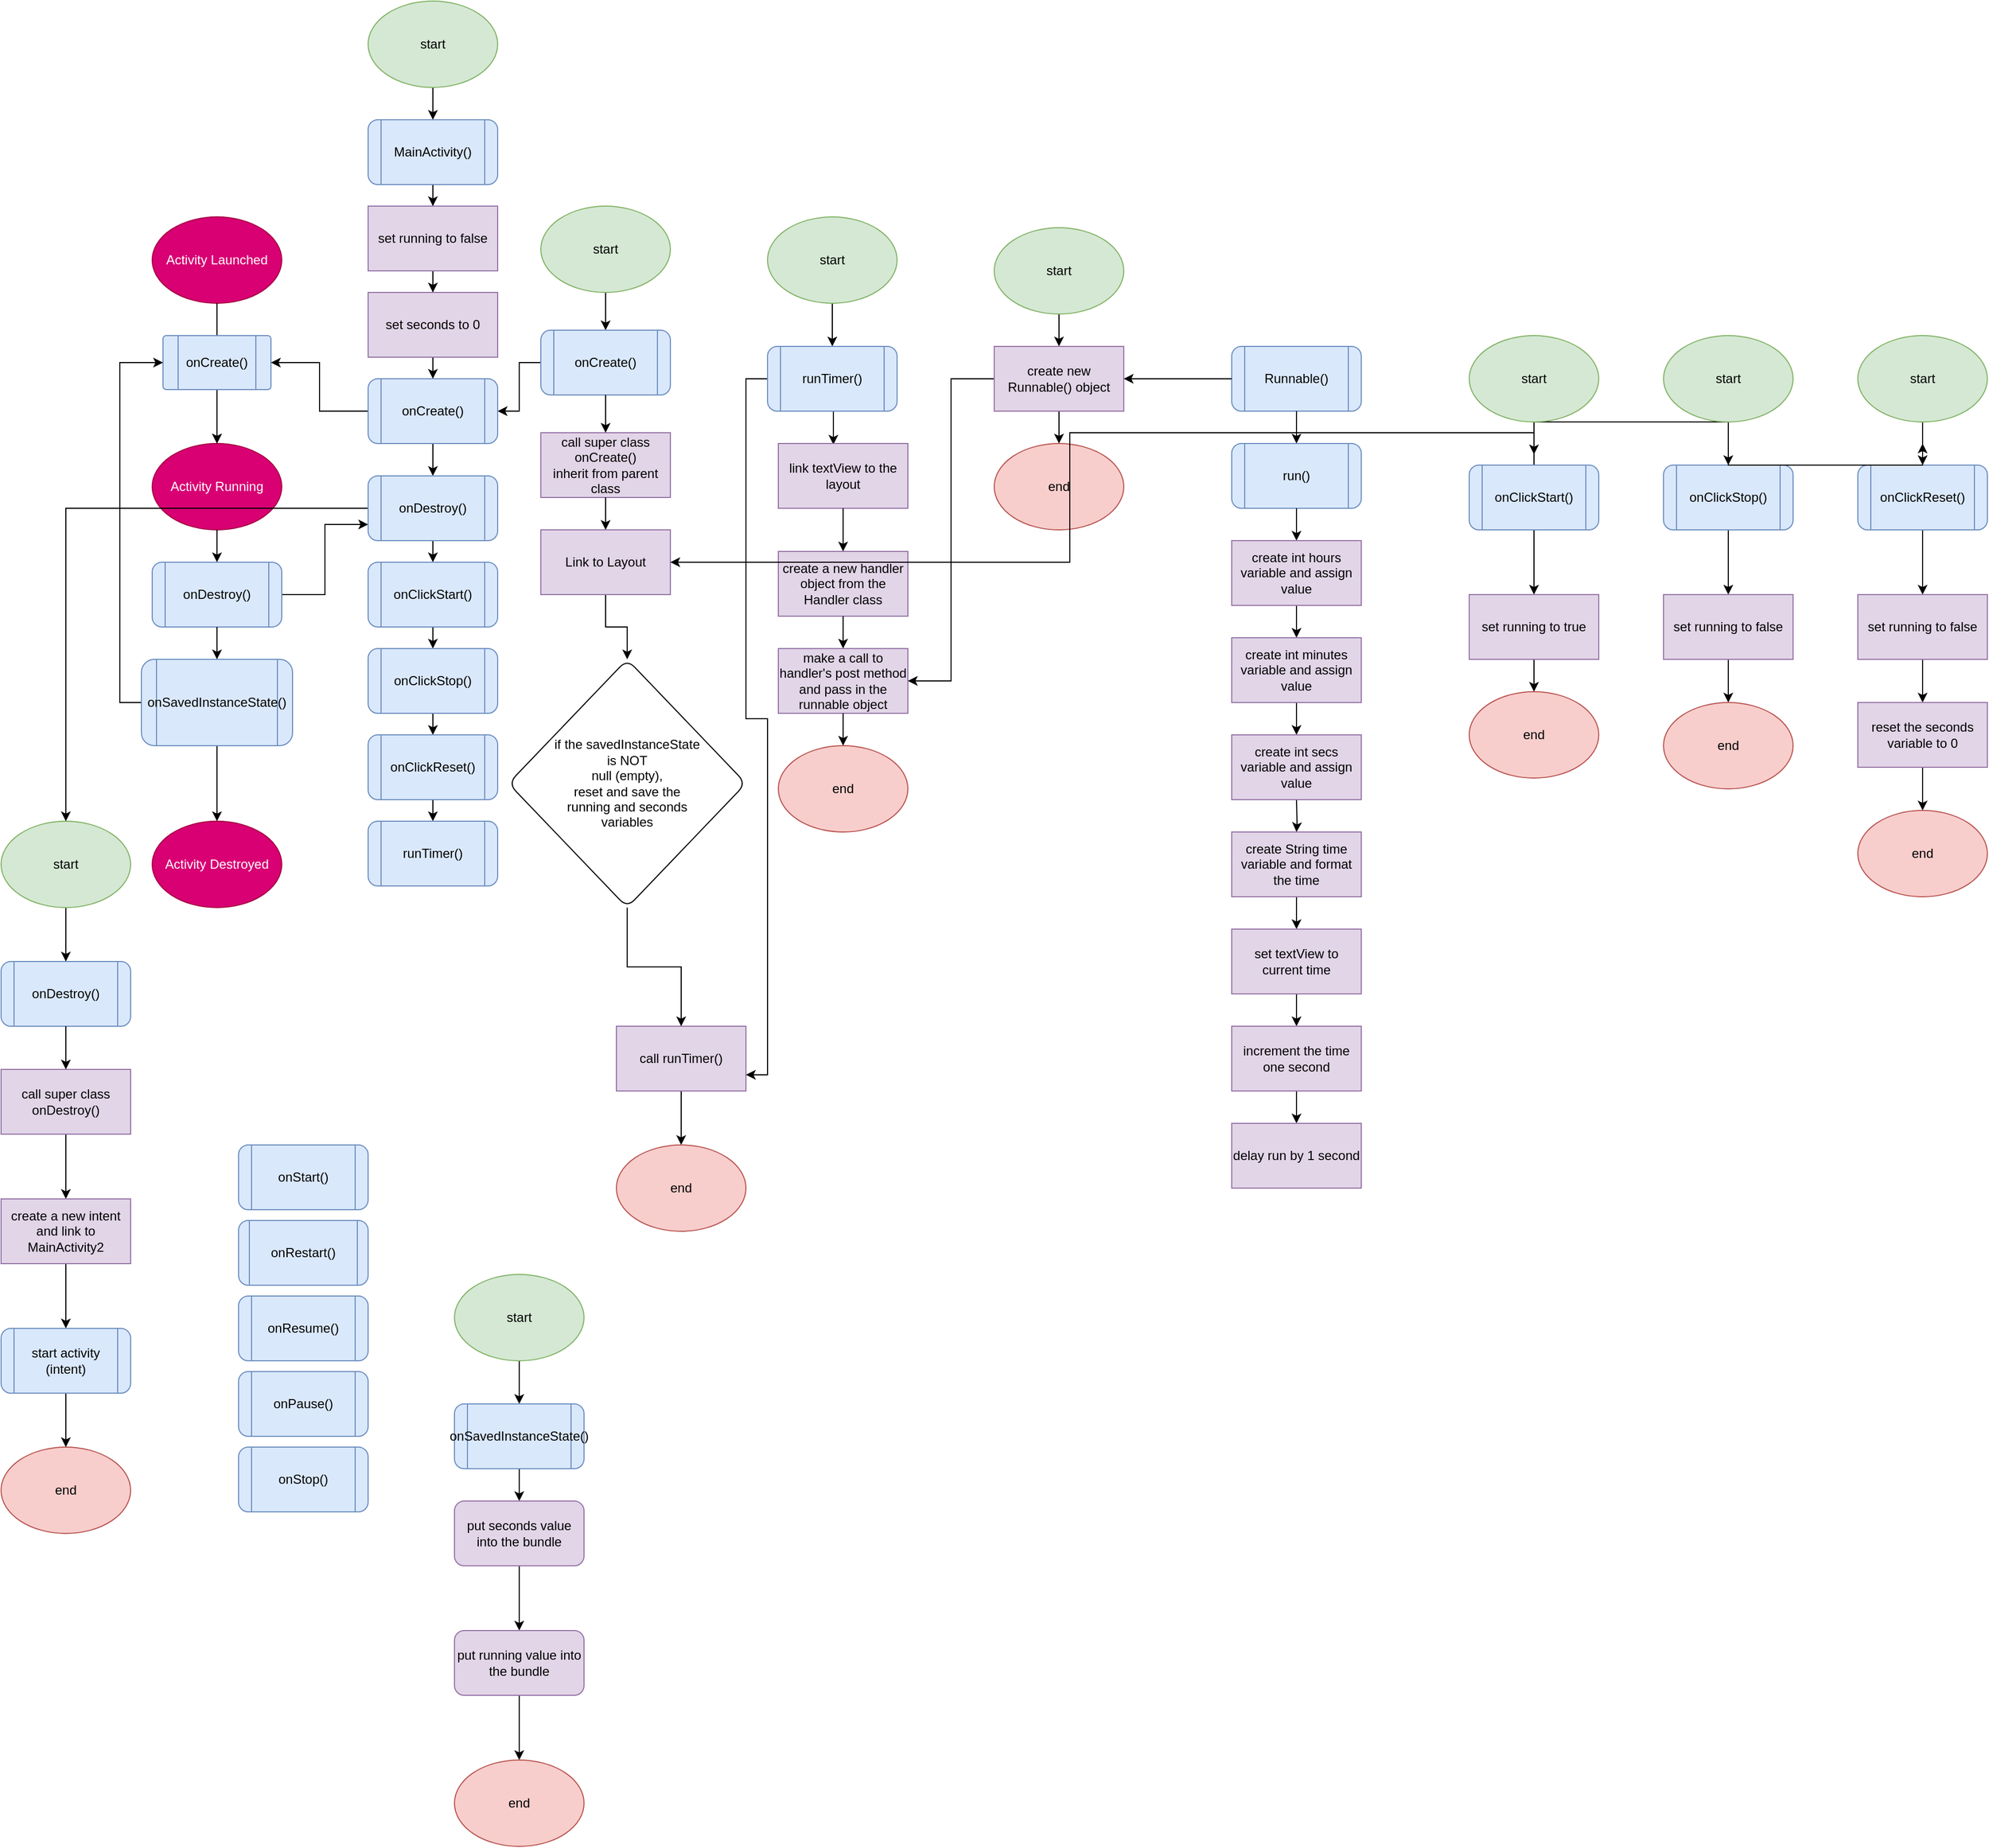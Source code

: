 <mxfile version="13.9.7" type="github">
  <diagram id="N94yQ9Ub5QvBV8jWTIyv" name="Page-1">
    <mxGraphModel dx="1208" dy="2069" grid="1" gridSize="10" guides="1" tooltips="1" connect="1" arrows="1" fold="1" page="1" pageScale="1" pageWidth="850" pageHeight="1100" math="0" shadow="0">
      <root>
        <mxCell id="0" />
        <mxCell id="1" parent="0" />
        <mxCell id="S72ueaMxtPJ9CiPUtPcR-1" value="Activity Launched" style="ellipse;whiteSpace=wrap;html=1;fillColor=#d80073;strokeColor=#A50040;fontColor=#ffffff;" vertex="1" parent="1">
          <mxGeometry x="140" y="60" width="120" height="80" as="geometry" />
        </mxCell>
        <mxCell id="S72ueaMxtPJ9CiPUtPcR-2" value="Activity Running" style="ellipse;whiteSpace=wrap;html=1;fillColor=#d80073;strokeColor=#A50040;fontColor=#ffffff;" vertex="1" parent="1">
          <mxGeometry x="140" y="270" width="120" height="80" as="geometry" />
        </mxCell>
        <mxCell id="S72ueaMxtPJ9CiPUtPcR-3" value="" style="endArrow=classic;html=1;exitX=0.5;exitY=1;exitDx=0;exitDy=0;" edge="1" parent="1" source="S72ueaMxtPJ9CiPUtPcR-1" target="S72ueaMxtPJ9CiPUtPcR-2">
          <mxGeometry width="50" height="50" relative="1" as="geometry">
            <mxPoint x="170" y="180" as="sourcePoint" />
            <mxPoint x="220" y="130" as="targetPoint" />
          </mxGeometry>
        </mxCell>
        <mxCell id="S72ueaMxtPJ9CiPUtPcR-4" value="Activity Destroyed" style="ellipse;whiteSpace=wrap;html=1;fillColor=#d80073;strokeColor=#A50040;fontColor=#ffffff;" vertex="1" parent="1">
          <mxGeometry x="140" y="620" width="120" height="80" as="geometry" />
        </mxCell>
        <mxCell id="S72ueaMxtPJ9CiPUtPcR-5" value="" style="endArrow=classic;html=1;" edge="1" parent="1" source="S72ueaMxtPJ9CiPUtPcR-151" target="S72ueaMxtPJ9CiPUtPcR-4">
          <mxGeometry width="50" height="50" relative="1" as="geometry">
            <mxPoint x="130" y="370" as="sourcePoint" />
            <mxPoint x="180" y="320" as="targetPoint" />
          </mxGeometry>
        </mxCell>
        <mxCell id="S72ueaMxtPJ9CiPUtPcR-8" value="" style="edgeStyle=orthogonalEdgeStyle;rounded=0;orthogonalLoop=1;jettySize=auto;html=1;" edge="1" parent="1" source="S72ueaMxtPJ9CiPUtPcR-7" target="S72ueaMxtPJ9CiPUtPcR-2">
          <mxGeometry relative="1" as="geometry" />
        </mxCell>
        <mxCell id="S72ueaMxtPJ9CiPUtPcR-7" value="onCreate()" style="verticalLabelPosition=middle;verticalAlign=middle;html=1;shape=process;whiteSpace=wrap;rounded=1;size=0.14;arcSize=6;labelPosition=center;align=center;fillColor=#dae8fc;strokeColor=#6c8ebf;" vertex="1" parent="1">
          <mxGeometry x="150" y="170" width="100" height="50" as="geometry" />
        </mxCell>
        <mxCell id="S72ueaMxtPJ9CiPUtPcR-90" style="edgeStyle=orthogonalEdgeStyle;rounded=0;orthogonalLoop=1;jettySize=auto;html=1;exitX=0.5;exitY=1;exitDx=0;exitDy=0;entryX=0.5;entryY=0;entryDx=0;entryDy=0;" edge="1" parent="1" source="S72ueaMxtPJ9CiPUtPcR-9" target="S72ueaMxtPJ9CiPUtPcR-10">
          <mxGeometry relative="1" as="geometry" />
        </mxCell>
        <mxCell id="S72ueaMxtPJ9CiPUtPcR-9" value="start" style="ellipse;whiteSpace=wrap;html=1;rounded=1;fillColor=#d5e8d4;strokeColor=#82b366;" vertex="1" parent="1">
          <mxGeometry x="500" y="50" width="120" height="80" as="geometry" />
        </mxCell>
        <mxCell id="S72ueaMxtPJ9CiPUtPcR-125" style="edgeStyle=orthogonalEdgeStyle;rounded=0;orthogonalLoop=1;jettySize=auto;html=1;exitX=0;exitY=0.5;exitDx=0;exitDy=0;entryX=1;entryY=0.5;entryDx=0;entryDy=0;" edge="1" parent="1" source="S72ueaMxtPJ9CiPUtPcR-10" target="S72ueaMxtPJ9CiPUtPcR-123">
          <mxGeometry relative="1" as="geometry" />
        </mxCell>
        <mxCell id="S72ueaMxtPJ9CiPUtPcR-10" value="onCreate()" style="shape=process;whiteSpace=wrap;html=1;backgroundOutline=1;rounded=1;fillColor=#dae8fc;strokeColor=#6c8ebf;" vertex="1" parent="1">
          <mxGeometry x="500" y="165" width="120" height="60" as="geometry" />
        </mxCell>
        <mxCell id="S72ueaMxtPJ9CiPUtPcR-11" value="call super class&lt;br&gt;onCreate()&lt;br&gt;inherit from parent class" style="rounded=0;whiteSpace=wrap;html=1;fillColor=#e1d5e7;strokeColor=#9673a6;" vertex="1" parent="1">
          <mxGeometry x="500" y="260" width="120" height="60" as="geometry" />
        </mxCell>
        <mxCell id="S72ueaMxtPJ9CiPUtPcR-167" style="edgeStyle=orthogonalEdgeStyle;rounded=0;orthogonalLoop=1;jettySize=auto;html=1;exitX=0.5;exitY=1;exitDx=0;exitDy=0;entryX=0.5;entryY=0;entryDx=0;entryDy=0;" edge="1" parent="1" source="S72ueaMxtPJ9CiPUtPcR-12" target="S72ueaMxtPJ9CiPUtPcR-166">
          <mxGeometry relative="1" as="geometry" />
        </mxCell>
        <mxCell id="S72ueaMxtPJ9CiPUtPcR-12" value="Link to Layout" style="rounded=0;whiteSpace=wrap;html=1;fillColor=#e1d5e7;strokeColor=#9673a6;" vertex="1" parent="1">
          <mxGeometry x="500" y="350" width="120" height="60" as="geometry" />
        </mxCell>
        <mxCell id="S72ueaMxtPJ9CiPUtPcR-14" value="" style="endArrow=classic;html=1;entryX=0.5;entryY=0;entryDx=0;entryDy=0;exitX=0.5;exitY=1;exitDx=0;exitDy=0;" edge="1" parent="1" source="S72ueaMxtPJ9CiPUtPcR-10" target="S72ueaMxtPJ9CiPUtPcR-11">
          <mxGeometry width="50" height="50" relative="1" as="geometry">
            <mxPoint x="450" y="270" as="sourcePoint" />
            <mxPoint x="500" y="220" as="targetPoint" />
          </mxGeometry>
        </mxCell>
        <mxCell id="S72ueaMxtPJ9CiPUtPcR-15" value="" style="endArrow=classic;html=1;exitX=0.5;exitY=1;exitDx=0;exitDy=0;entryX=0.5;entryY=0;entryDx=0;entryDy=0;" edge="1" parent="1" source="S72ueaMxtPJ9CiPUtPcR-11" target="S72ueaMxtPJ9CiPUtPcR-12">
          <mxGeometry width="50" height="50" relative="1" as="geometry">
            <mxPoint x="550" y="400" as="sourcePoint" />
            <mxPoint x="600" y="350" as="targetPoint" />
          </mxGeometry>
        </mxCell>
        <mxCell id="S72ueaMxtPJ9CiPUtPcR-165" style="edgeStyle=orthogonalEdgeStyle;rounded=0;orthogonalLoop=1;jettySize=auto;html=1;exitX=0.5;exitY=1;exitDx=0;exitDy=0;" edge="1" parent="1" source="S72ueaMxtPJ9CiPUtPcR-16" target="S72ueaMxtPJ9CiPUtPcR-19">
          <mxGeometry relative="1" as="geometry" />
        </mxCell>
        <mxCell id="S72ueaMxtPJ9CiPUtPcR-16" value="call runTimer()" style="rounded=0;whiteSpace=wrap;html=1;fillColor=#e1d5e7;strokeColor=#9673a6;" vertex="1" parent="1">
          <mxGeometry x="570" y="810" width="120" height="60" as="geometry" />
        </mxCell>
        <mxCell id="S72ueaMxtPJ9CiPUtPcR-19" value="end" style="ellipse;whiteSpace=wrap;html=1;rounded=1;fillColor=#f8cecc;strokeColor=#b85450;" vertex="1" parent="1">
          <mxGeometry x="570" y="920" width="120" height="80" as="geometry" />
        </mxCell>
        <mxCell id="S72ueaMxtPJ9CiPUtPcR-93" style="edgeStyle=orthogonalEdgeStyle;rounded=0;orthogonalLoop=1;jettySize=auto;html=1;exitX=0.5;exitY=1;exitDx=0;exitDy=0;entryX=0.5;entryY=0;entryDx=0;entryDy=0;" edge="1" parent="1" source="S72ueaMxtPJ9CiPUtPcR-22" target="S72ueaMxtPJ9CiPUtPcR-23">
          <mxGeometry relative="1" as="geometry" />
        </mxCell>
        <mxCell id="S72ueaMxtPJ9CiPUtPcR-22" value="start" style="ellipse;whiteSpace=wrap;html=1;rounded=1;fillColor=#d5e8d4;strokeColor=#82b366;" vertex="1" parent="1">
          <mxGeometry x="710" y="60" width="120" height="80" as="geometry" />
        </mxCell>
        <mxCell id="S72ueaMxtPJ9CiPUtPcR-91" style="edgeStyle=orthogonalEdgeStyle;rounded=0;orthogonalLoop=1;jettySize=auto;html=1;exitX=0;exitY=0.5;exitDx=0;exitDy=0;entryX=1;entryY=0.75;entryDx=0;entryDy=0;" edge="1" parent="1" source="S72ueaMxtPJ9CiPUtPcR-23" target="S72ueaMxtPJ9CiPUtPcR-16">
          <mxGeometry relative="1" as="geometry" />
        </mxCell>
        <mxCell id="S72ueaMxtPJ9CiPUtPcR-94" style="edgeStyle=orthogonalEdgeStyle;rounded=0;orthogonalLoop=1;jettySize=auto;html=1;exitX=0.5;exitY=1;exitDx=0;exitDy=0;entryX=0.425;entryY=0.017;entryDx=0;entryDy=0;entryPerimeter=0;" edge="1" parent="1" source="S72ueaMxtPJ9CiPUtPcR-23" target="S72ueaMxtPJ9CiPUtPcR-24">
          <mxGeometry relative="1" as="geometry" />
        </mxCell>
        <mxCell id="S72ueaMxtPJ9CiPUtPcR-23" value="runTimer()" style="shape=process;whiteSpace=wrap;html=1;backgroundOutline=1;rounded=1;fillColor=#dae8fc;strokeColor=#6c8ebf;" vertex="1" parent="1">
          <mxGeometry x="710" y="180" width="120" height="60" as="geometry" />
        </mxCell>
        <mxCell id="S72ueaMxtPJ9CiPUtPcR-24" value="link textView to the layout" style="rounded=0;whiteSpace=wrap;html=1;fillColor=#e1d5e7;strokeColor=#9673a6;" vertex="1" parent="1">
          <mxGeometry x="720" y="270" width="120" height="60" as="geometry" />
        </mxCell>
        <mxCell id="S72ueaMxtPJ9CiPUtPcR-27" value="create a new handler object from the Handler class" style="rounded=0;whiteSpace=wrap;html=1;fillColor=#e1d5e7;strokeColor=#9673a6;" vertex="1" parent="1">
          <mxGeometry x="720" y="370" width="120" height="60" as="geometry" />
        </mxCell>
        <mxCell id="S72ueaMxtPJ9CiPUtPcR-28" value="" style="endArrow=classic;html=1;entryX=0.5;entryY=0;entryDx=0;entryDy=0;exitX=0.5;exitY=1;exitDx=0;exitDy=0;" edge="1" parent="1" source="S72ueaMxtPJ9CiPUtPcR-24" target="S72ueaMxtPJ9CiPUtPcR-27">
          <mxGeometry width="50" height="50" relative="1" as="geometry">
            <mxPoint x="640" y="370" as="sourcePoint" />
            <mxPoint x="690" y="320" as="targetPoint" />
          </mxGeometry>
        </mxCell>
        <mxCell id="S72ueaMxtPJ9CiPUtPcR-29" value="make a call to handler&#39;s post method and pass in the runnable object" style="rounded=0;whiteSpace=wrap;html=1;fillColor=#e1d5e7;strokeColor=#9673a6;" vertex="1" parent="1">
          <mxGeometry x="720" y="460" width="120" height="60" as="geometry" />
        </mxCell>
        <mxCell id="S72ueaMxtPJ9CiPUtPcR-30" value="" style="endArrow=classic;html=1;entryX=0.5;entryY=0;entryDx=0;entryDy=0;exitX=0.5;exitY=1;exitDx=0;exitDy=0;" edge="1" parent="1" source="S72ueaMxtPJ9CiPUtPcR-27" target="S72ueaMxtPJ9CiPUtPcR-29">
          <mxGeometry width="50" height="50" relative="1" as="geometry">
            <mxPoint x="640" y="460" as="sourcePoint" />
            <mxPoint x="690" y="410" as="targetPoint" />
          </mxGeometry>
        </mxCell>
        <mxCell id="S72ueaMxtPJ9CiPUtPcR-31" value="end" style="ellipse;whiteSpace=wrap;html=1;rounded=1;fillColor=#f8cecc;strokeColor=#b85450;" vertex="1" parent="1">
          <mxGeometry x="720" y="550" width="120" height="80" as="geometry" />
        </mxCell>
        <mxCell id="S72ueaMxtPJ9CiPUtPcR-32" value="" style="endArrow=classic;html=1;exitX=0.5;exitY=1;exitDx=0;exitDy=0;entryX=0.5;entryY=0;entryDx=0;entryDy=0;" edge="1" parent="1" source="S72ueaMxtPJ9CiPUtPcR-29" target="S72ueaMxtPJ9CiPUtPcR-31">
          <mxGeometry width="50" height="50" relative="1" as="geometry">
            <mxPoint x="660" y="560" as="sourcePoint" />
            <mxPoint x="710" y="510" as="targetPoint" />
          </mxGeometry>
        </mxCell>
        <mxCell id="S72ueaMxtPJ9CiPUtPcR-62" style="edgeStyle=orthogonalEdgeStyle;rounded=0;orthogonalLoop=1;jettySize=auto;html=1;exitX=0.5;exitY=1;exitDx=0;exitDy=0;" edge="1" parent="1" source="S72ueaMxtPJ9CiPUtPcR-33" target="S72ueaMxtPJ9CiPUtPcR-35">
          <mxGeometry relative="1" as="geometry" />
        </mxCell>
        <mxCell id="S72ueaMxtPJ9CiPUtPcR-33" value="start" style="ellipse;whiteSpace=wrap;html=1;rounded=1;fillColor=#d5e8d4;strokeColor=#82b366;" vertex="1" parent="1">
          <mxGeometry x="920" y="70" width="120" height="80" as="geometry" />
        </mxCell>
        <mxCell id="S72ueaMxtPJ9CiPUtPcR-63" style="edgeStyle=orthogonalEdgeStyle;rounded=0;orthogonalLoop=1;jettySize=auto;html=1;exitX=0.5;exitY=1;exitDx=0;exitDy=0;entryX=0.5;entryY=0;entryDx=0;entryDy=0;" edge="1" parent="1" source="S72ueaMxtPJ9CiPUtPcR-35" target="S72ueaMxtPJ9CiPUtPcR-38">
          <mxGeometry relative="1" as="geometry" />
        </mxCell>
        <mxCell id="S72ueaMxtPJ9CiPUtPcR-92" style="edgeStyle=orthogonalEdgeStyle;rounded=0;orthogonalLoop=1;jettySize=auto;html=1;exitX=0;exitY=0.5;exitDx=0;exitDy=0;entryX=1;entryY=0.5;entryDx=0;entryDy=0;" edge="1" parent="1" source="S72ueaMxtPJ9CiPUtPcR-35" target="S72ueaMxtPJ9CiPUtPcR-29">
          <mxGeometry relative="1" as="geometry" />
        </mxCell>
        <mxCell id="S72ueaMxtPJ9CiPUtPcR-35" value="create new Runnable() object" style="rounded=0;whiteSpace=wrap;html=1;fillColor=#e1d5e7;strokeColor=#9673a6;" vertex="1" parent="1">
          <mxGeometry x="920" y="180" width="120" height="60" as="geometry" />
        </mxCell>
        <mxCell id="S72ueaMxtPJ9CiPUtPcR-38" value="end" style="ellipse;whiteSpace=wrap;html=1;rounded=1;fillColor=#f8cecc;strokeColor=#b85450;" vertex="1" parent="1">
          <mxGeometry x="920" y="270" width="120" height="80" as="geometry" />
        </mxCell>
        <mxCell id="S72ueaMxtPJ9CiPUtPcR-39" value="Runnable()" style="shape=process;whiteSpace=wrap;html=1;backgroundOutline=1;rounded=1;fillColor=#dae8fc;strokeColor=#6c8ebf;" vertex="1" parent="1">
          <mxGeometry x="1140" y="180" width="120" height="60" as="geometry" />
        </mxCell>
        <mxCell id="S72ueaMxtPJ9CiPUtPcR-40" value="run()" style="shape=process;whiteSpace=wrap;html=1;backgroundOutline=1;rounded=1;fillColor=#dae8fc;strokeColor=#6c8ebf;" vertex="1" parent="1">
          <mxGeometry x="1140" y="270" width="120" height="60" as="geometry" />
        </mxCell>
        <mxCell id="S72ueaMxtPJ9CiPUtPcR-41" value="" style="endArrow=classic;html=1;exitX=0;exitY=0.5;exitDx=0;exitDy=0;entryX=1;entryY=0.5;entryDx=0;entryDy=0;" edge="1" parent="1" source="S72ueaMxtPJ9CiPUtPcR-39" target="S72ueaMxtPJ9CiPUtPcR-35">
          <mxGeometry width="50" height="50" relative="1" as="geometry">
            <mxPoint x="1060" y="220" as="sourcePoint" />
            <mxPoint x="1110" y="170" as="targetPoint" />
          </mxGeometry>
        </mxCell>
        <mxCell id="S72ueaMxtPJ9CiPUtPcR-42" value="" style="endArrow=classic;html=1;entryX=0.5;entryY=0;entryDx=0;entryDy=0;exitX=0.5;exitY=1;exitDx=0;exitDy=0;" edge="1" parent="1" source="S72ueaMxtPJ9CiPUtPcR-39" target="S72ueaMxtPJ9CiPUtPcR-40">
          <mxGeometry width="50" height="50" relative="1" as="geometry">
            <mxPoint x="1080" y="290" as="sourcePoint" />
            <mxPoint x="1130" y="240" as="targetPoint" />
          </mxGeometry>
        </mxCell>
        <mxCell id="S72ueaMxtPJ9CiPUtPcR-44" value="" style="endArrow=classic;html=1;entryX=0.5;entryY=0;entryDx=0;entryDy=0;exitX=0.5;exitY=1;exitDx=0;exitDy=0;" edge="1" parent="1" source="S72ueaMxtPJ9CiPUtPcR-40">
          <mxGeometry width="50" height="50" relative="1" as="geometry">
            <mxPoint x="1090" y="400" as="sourcePoint" />
            <mxPoint x="1200" y="360" as="targetPoint" />
          </mxGeometry>
        </mxCell>
        <mxCell id="S72ueaMxtPJ9CiPUtPcR-49" style="edgeStyle=orthogonalEdgeStyle;rounded=0;orthogonalLoop=1;jettySize=auto;html=1;exitX=0.5;exitY=1;exitDx=0;exitDy=0;entryX=0.5;entryY=0;entryDx=0;entryDy=0;" edge="1" parent="1">
          <mxGeometry relative="1" as="geometry">
            <mxPoint x="1200" y="510" as="sourcePoint" />
            <mxPoint x="1200" y="540" as="targetPoint" />
          </mxGeometry>
        </mxCell>
        <mxCell id="S72ueaMxtPJ9CiPUtPcR-51" style="edgeStyle=orthogonalEdgeStyle;rounded=0;orthogonalLoop=1;jettySize=auto;html=1;exitX=0.5;exitY=1;exitDx=0;exitDy=0;" edge="1" parent="1" target="S72ueaMxtPJ9CiPUtPcR-50">
          <mxGeometry relative="1" as="geometry">
            <mxPoint x="1200" y="600" as="sourcePoint" />
          </mxGeometry>
        </mxCell>
        <mxCell id="S72ueaMxtPJ9CiPUtPcR-48" value="" style="endArrow=classic;html=1;" edge="1" parent="1">
          <mxGeometry width="50" height="50" relative="1" as="geometry">
            <mxPoint x="1200" y="420" as="sourcePoint" />
            <mxPoint x="1200" y="450" as="targetPoint" />
          </mxGeometry>
        </mxCell>
        <mxCell id="S72ueaMxtPJ9CiPUtPcR-54" style="edgeStyle=orthogonalEdgeStyle;rounded=0;orthogonalLoop=1;jettySize=auto;html=1;exitX=0.5;exitY=1;exitDx=0;exitDy=0;" edge="1" parent="1" source="S72ueaMxtPJ9CiPUtPcR-50" target="S72ueaMxtPJ9CiPUtPcR-53">
          <mxGeometry relative="1" as="geometry" />
        </mxCell>
        <mxCell id="S72ueaMxtPJ9CiPUtPcR-50" value="create String time variable and format the time" style="rounded=0;whiteSpace=wrap;html=1;fillColor=#e1d5e7;strokeColor=#9673a6;" vertex="1" parent="1">
          <mxGeometry x="1140" y="630" width="120" height="60" as="geometry" />
        </mxCell>
        <mxCell id="S72ueaMxtPJ9CiPUtPcR-56" style="edgeStyle=orthogonalEdgeStyle;rounded=0;orthogonalLoop=1;jettySize=auto;html=1;exitX=0.5;exitY=1;exitDx=0;exitDy=0;entryX=0.5;entryY=0;entryDx=0;entryDy=0;" edge="1" parent="1" source="S72ueaMxtPJ9CiPUtPcR-53" target="S72ueaMxtPJ9CiPUtPcR-55">
          <mxGeometry relative="1" as="geometry" />
        </mxCell>
        <mxCell id="S72ueaMxtPJ9CiPUtPcR-53" value="set textView to current time" style="rounded=0;whiteSpace=wrap;html=1;fillColor=#e1d5e7;strokeColor=#9673a6;" vertex="1" parent="1">
          <mxGeometry x="1140" y="720" width="120" height="60" as="geometry" />
        </mxCell>
        <mxCell id="S72ueaMxtPJ9CiPUtPcR-58" style="edgeStyle=orthogonalEdgeStyle;rounded=0;orthogonalLoop=1;jettySize=auto;html=1;exitX=0.5;exitY=1;exitDx=0;exitDy=0;entryX=0.5;entryY=0;entryDx=0;entryDy=0;" edge="1" parent="1" source="S72ueaMxtPJ9CiPUtPcR-55" target="S72ueaMxtPJ9CiPUtPcR-57">
          <mxGeometry relative="1" as="geometry" />
        </mxCell>
        <mxCell id="S72ueaMxtPJ9CiPUtPcR-55" value="increment the time one second" style="rounded=0;whiteSpace=wrap;html=1;fillColor=#e1d5e7;strokeColor=#9673a6;" vertex="1" parent="1">
          <mxGeometry x="1140" y="810" width="120" height="60" as="geometry" />
        </mxCell>
        <mxCell id="S72ueaMxtPJ9CiPUtPcR-57" value="delay run by 1 second" style="rounded=0;whiteSpace=wrap;html=1;fillColor=#e1d5e7;strokeColor=#9673a6;" vertex="1" parent="1">
          <mxGeometry x="1140" y="900" width="120" height="60" as="geometry" />
        </mxCell>
        <mxCell id="S72ueaMxtPJ9CiPUtPcR-143" style="edgeStyle=orthogonalEdgeStyle;rounded=0;orthogonalLoop=1;jettySize=auto;html=1;exitX=1;exitY=0.5;exitDx=0;exitDy=0;entryX=0;entryY=0.75;entryDx=0;entryDy=0;" edge="1" parent="1" source="S72ueaMxtPJ9CiPUtPcR-60" target="S72ueaMxtPJ9CiPUtPcR-129">
          <mxGeometry relative="1" as="geometry" />
        </mxCell>
        <mxCell id="S72ueaMxtPJ9CiPUtPcR-60" value="onDestroy()" style="shape=process;whiteSpace=wrap;html=1;backgroundOutline=1;rounded=1;fillColor=#dae8fc;strokeColor=#6c8ebf;" vertex="1" parent="1">
          <mxGeometry x="140" y="380" width="120" height="60" as="geometry" />
        </mxCell>
        <mxCell id="S72ueaMxtPJ9CiPUtPcR-61" value="" style="endArrow=classic;html=1;" edge="1" parent="1" source="S72ueaMxtPJ9CiPUtPcR-2" target="S72ueaMxtPJ9CiPUtPcR-60">
          <mxGeometry width="50" height="50" relative="1" as="geometry">
            <mxPoint x="200" y="350" as="sourcePoint" />
            <mxPoint x="200" y="480" as="targetPoint" />
          </mxGeometry>
        </mxCell>
        <mxCell id="S72ueaMxtPJ9CiPUtPcR-67" style="edgeStyle=orthogonalEdgeStyle;rounded=0;orthogonalLoop=1;jettySize=auto;html=1;exitX=0.5;exitY=1;exitDx=0;exitDy=0;" edge="1" parent="1" source="S72ueaMxtPJ9CiPUtPcR-64" target="S72ueaMxtPJ9CiPUtPcR-65">
          <mxGeometry relative="1" as="geometry" />
        </mxCell>
        <mxCell id="S72ueaMxtPJ9CiPUtPcR-139" style="edgeStyle=orthogonalEdgeStyle;rounded=0;orthogonalLoop=1;jettySize=auto;html=1;" edge="1" parent="1" source="S72ueaMxtPJ9CiPUtPcR-64" target="S72ueaMxtPJ9CiPUtPcR-12">
          <mxGeometry relative="1" as="geometry">
            <Array as="points">
              <mxPoint x="1420" y="260" />
              <mxPoint x="990" y="260" />
              <mxPoint x="990" y="380" />
            </Array>
          </mxGeometry>
        </mxCell>
        <mxCell id="S72ueaMxtPJ9CiPUtPcR-64" value="onClickStart()" style="shape=process;whiteSpace=wrap;html=1;backgroundOutline=1;rounded=1;fillColor=#dae8fc;strokeColor=#6c8ebf;" vertex="1" parent="1">
          <mxGeometry x="1360" y="290" width="120" height="60" as="geometry" />
        </mxCell>
        <mxCell id="S72ueaMxtPJ9CiPUtPcR-106" style="edgeStyle=orthogonalEdgeStyle;rounded=0;orthogonalLoop=1;jettySize=auto;html=1;exitX=0.5;exitY=1;exitDx=0;exitDy=0;" edge="1" parent="1" source="S72ueaMxtPJ9CiPUtPcR-65" target="S72ueaMxtPJ9CiPUtPcR-102">
          <mxGeometry relative="1" as="geometry" />
        </mxCell>
        <mxCell id="S72ueaMxtPJ9CiPUtPcR-65" value="set running to true" style="rounded=0;whiteSpace=wrap;html=1;fillColor=#e1d5e7;strokeColor=#9673a6;" vertex="1" parent="1">
          <mxGeometry x="1360" y="410" width="120" height="60" as="geometry" />
        </mxCell>
        <mxCell id="S72ueaMxtPJ9CiPUtPcR-75" style="edgeStyle=orthogonalEdgeStyle;rounded=0;orthogonalLoop=1;jettySize=auto;html=1;exitX=0.5;exitY=1;exitDx=0;exitDy=0;entryX=0.5;entryY=0;entryDx=0;entryDy=0;" edge="1" parent="1" source="S72ueaMxtPJ9CiPUtPcR-68" target="S72ueaMxtPJ9CiPUtPcR-69">
          <mxGeometry relative="1" as="geometry" />
        </mxCell>
        <mxCell id="S72ueaMxtPJ9CiPUtPcR-68" value="onClickStop()" style="shape=process;whiteSpace=wrap;html=1;backgroundOutline=1;rounded=1;fillColor=#dae8fc;strokeColor=#6c8ebf;" vertex="1" parent="1">
          <mxGeometry x="1540" y="290" width="120" height="60" as="geometry" />
        </mxCell>
        <mxCell id="S72ueaMxtPJ9CiPUtPcR-105" style="edgeStyle=orthogonalEdgeStyle;rounded=0;orthogonalLoop=1;jettySize=auto;html=1;exitX=0.5;exitY=1;exitDx=0;exitDy=0;" edge="1" parent="1" source="S72ueaMxtPJ9CiPUtPcR-69" target="S72ueaMxtPJ9CiPUtPcR-103">
          <mxGeometry relative="1" as="geometry" />
        </mxCell>
        <mxCell id="S72ueaMxtPJ9CiPUtPcR-69" value="set running to false" style="rounded=0;whiteSpace=wrap;html=1;fillColor=#e1d5e7;strokeColor=#9673a6;" vertex="1" parent="1">
          <mxGeometry x="1540" y="410" width="120" height="60" as="geometry" />
        </mxCell>
        <mxCell id="S72ueaMxtPJ9CiPUtPcR-73" style="edgeStyle=orthogonalEdgeStyle;rounded=0;orthogonalLoop=1;jettySize=auto;html=1;exitX=0.5;exitY=1;exitDx=0;exitDy=0;entryX=0.5;entryY=0;entryDx=0;entryDy=0;" edge="1" parent="1" source="S72ueaMxtPJ9CiPUtPcR-70" target="S72ueaMxtPJ9CiPUtPcR-71">
          <mxGeometry relative="1" as="geometry" />
        </mxCell>
        <mxCell id="S72ueaMxtPJ9CiPUtPcR-70" value="onClickReset()" style="shape=process;whiteSpace=wrap;html=1;backgroundOutline=1;rounded=1;fillColor=#dae8fc;strokeColor=#6c8ebf;" vertex="1" parent="1">
          <mxGeometry x="1720" y="290" width="120" height="60" as="geometry" />
        </mxCell>
        <mxCell id="S72ueaMxtPJ9CiPUtPcR-74" style="edgeStyle=orthogonalEdgeStyle;rounded=0;orthogonalLoop=1;jettySize=auto;html=1;exitX=0.5;exitY=1;exitDx=0;exitDy=0;entryX=0.5;entryY=0;entryDx=0;entryDy=0;" edge="1" parent="1" source="S72ueaMxtPJ9CiPUtPcR-71" target="S72ueaMxtPJ9CiPUtPcR-72">
          <mxGeometry relative="1" as="geometry" />
        </mxCell>
        <mxCell id="S72ueaMxtPJ9CiPUtPcR-71" value="set running to false" style="rounded=0;whiteSpace=wrap;html=1;fillColor=#e1d5e7;strokeColor=#9673a6;" vertex="1" parent="1">
          <mxGeometry x="1720" y="410" width="120" height="60" as="geometry" />
        </mxCell>
        <mxCell id="S72ueaMxtPJ9CiPUtPcR-107" style="edgeStyle=orthogonalEdgeStyle;rounded=0;orthogonalLoop=1;jettySize=auto;html=1;exitX=0.5;exitY=1;exitDx=0;exitDy=0;" edge="1" parent="1" source="S72ueaMxtPJ9CiPUtPcR-72" target="S72ueaMxtPJ9CiPUtPcR-104">
          <mxGeometry relative="1" as="geometry" />
        </mxCell>
        <mxCell id="S72ueaMxtPJ9CiPUtPcR-72" value="reset the seconds variable to 0" style="rounded=0;whiteSpace=wrap;html=1;fillColor=#e1d5e7;strokeColor=#9673a6;" vertex="1" parent="1">
          <mxGeometry x="1720" y="510" width="120" height="60" as="geometry" />
        </mxCell>
        <mxCell id="S72ueaMxtPJ9CiPUtPcR-82" style="edgeStyle=orthogonalEdgeStyle;rounded=0;orthogonalLoop=1;jettySize=auto;html=1;exitX=0.5;exitY=1;exitDx=0;exitDy=0;entryX=0.5;entryY=0;entryDx=0;entryDy=0;" edge="1" parent="1" source="S72ueaMxtPJ9CiPUtPcR-87" target="S72ueaMxtPJ9CiPUtPcR-79">
          <mxGeometry relative="1" as="geometry" />
        </mxCell>
        <mxCell id="S72ueaMxtPJ9CiPUtPcR-78" value="onDestroy()" style="shape=process;whiteSpace=wrap;html=1;backgroundOutline=1;rounded=1;fillColor=#dae8fc;strokeColor=#6c8ebf;" vertex="1" parent="1">
          <mxGeometry y="750" width="120" height="60" as="geometry" />
        </mxCell>
        <mxCell id="S72ueaMxtPJ9CiPUtPcR-140" style="edgeStyle=orthogonalEdgeStyle;rounded=0;orthogonalLoop=1;jettySize=auto;html=1;exitX=0.5;exitY=1;exitDx=0;exitDy=0;entryX=0.5;entryY=0;entryDx=0;entryDy=0;" edge="1" parent="1" source="S72ueaMxtPJ9CiPUtPcR-79" target="S72ueaMxtPJ9CiPUtPcR-117">
          <mxGeometry relative="1" as="geometry" />
        </mxCell>
        <mxCell id="S72ueaMxtPJ9CiPUtPcR-79" value="create a new intent and link to MainActivity2" style="rounded=0;whiteSpace=wrap;html=1;fillColor=#e1d5e7;strokeColor=#9673a6;" vertex="1" parent="1">
          <mxGeometry y="970" width="120" height="60" as="geometry" />
        </mxCell>
        <mxCell id="S72ueaMxtPJ9CiPUtPcR-84" value="create int hours variable and assign value" style="rounded=0;whiteSpace=wrap;html=1;fillColor=#e1d5e7;strokeColor=#9673a6;" vertex="1" parent="1">
          <mxGeometry x="1140" y="360" width="120" height="60" as="geometry" />
        </mxCell>
        <mxCell id="S72ueaMxtPJ9CiPUtPcR-85" value="create int minutes variable and assign value" style="rounded=0;whiteSpace=wrap;html=1;fillColor=#e1d5e7;strokeColor=#9673a6;" vertex="1" parent="1">
          <mxGeometry x="1140" y="450" width="120" height="60" as="geometry" />
        </mxCell>
        <mxCell id="S72ueaMxtPJ9CiPUtPcR-86" value="create int secs variable and assign value" style="rounded=0;whiteSpace=wrap;html=1;fillColor=#e1d5e7;strokeColor=#9673a6;" vertex="1" parent="1">
          <mxGeometry x="1140" y="540" width="120" height="60" as="geometry" />
        </mxCell>
        <mxCell id="S72ueaMxtPJ9CiPUtPcR-87" value="call super class onDestroy()" style="rounded=0;whiteSpace=wrap;html=1;fillColor=#e1d5e7;strokeColor=#9673a6;" vertex="1" parent="1">
          <mxGeometry y="850" width="120" height="60" as="geometry" />
        </mxCell>
        <mxCell id="S72ueaMxtPJ9CiPUtPcR-88" style="edgeStyle=orthogonalEdgeStyle;rounded=0;orthogonalLoop=1;jettySize=auto;html=1;exitX=0.5;exitY=1;exitDx=0;exitDy=0;entryX=0.5;entryY=0;entryDx=0;entryDy=0;" edge="1" parent="1" source="S72ueaMxtPJ9CiPUtPcR-78" target="S72ueaMxtPJ9CiPUtPcR-87">
          <mxGeometry relative="1" as="geometry">
            <mxPoint x="365" y="690" as="sourcePoint" />
            <mxPoint x="365" y="810" as="targetPoint" />
          </mxGeometry>
        </mxCell>
        <mxCell id="S72ueaMxtPJ9CiPUtPcR-97" style="edgeStyle=orthogonalEdgeStyle;rounded=0;orthogonalLoop=1;jettySize=auto;html=1;exitX=0.5;exitY=1;exitDx=0;exitDy=0;" edge="1" parent="1" source="S72ueaMxtPJ9CiPUtPcR-95">
          <mxGeometry relative="1" as="geometry">
            <mxPoint x="1780" y="270" as="targetPoint" />
            <Array as="points">
              <mxPoint x="1600" y="250" />
              <mxPoint x="1600" y="290" />
            </Array>
          </mxGeometry>
        </mxCell>
        <mxCell id="S72ueaMxtPJ9CiPUtPcR-144" style="edgeStyle=orthogonalEdgeStyle;rounded=0;orthogonalLoop=1;jettySize=auto;html=1;exitX=0.5;exitY=1;exitDx=0;exitDy=0;" edge="1" parent="1" source="S72ueaMxtPJ9CiPUtPcR-95">
          <mxGeometry relative="1" as="geometry">
            <mxPoint x="1420" y="280" as="targetPoint" />
          </mxGeometry>
        </mxCell>
        <mxCell id="S72ueaMxtPJ9CiPUtPcR-95" value="start" style="ellipse;whiteSpace=wrap;html=1;rounded=1;fillColor=#d5e8d4;strokeColor=#82b366;" vertex="1" parent="1">
          <mxGeometry x="1360" y="170" width="120" height="80" as="geometry" />
        </mxCell>
        <mxCell id="S72ueaMxtPJ9CiPUtPcR-109" style="edgeStyle=orthogonalEdgeStyle;rounded=0;orthogonalLoop=1;jettySize=auto;html=1;exitX=0.5;exitY=1;exitDx=0;exitDy=0;" edge="1" parent="1" source="S72ueaMxtPJ9CiPUtPcR-99" target="S72ueaMxtPJ9CiPUtPcR-68">
          <mxGeometry relative="1" as="geometry" />
        </mxCell>
        <mxCell id="S72ueaMxtPJ9CiPUtPcR-99" value="start" style="ellipse;whiteSpace=wrap;html=1;rounded=1;fillColor=#d5e8d4;strokeColor=#82b366;" vertex="1" parent="1">
          <mxGeometry x="1540" y="170" width="120" height="80" as="geometry" />
        </mxCell>
        <mxCell id="S72ueaMxtPJ9CiPUtPcR-108" style="edgeStyle=orthogonalEdgeStyle;rounded=0;orthogonalLoop=1;jettySize=auto;html=1;exitX=0.5;exitY=1;exitDx=0;exitDy=0;entryX=0.5;entryY=0;entryDx=0;entryDy=0;" edge="1" parent="1" source="S72ueaMxtPJ9CiPUtPcR-101" target="S72ueaMxtPJ9CiPUtPcR-70">
          <mxGeometry relative="1" as="geometry" />
        </mxCell>
        <mxCell id="S72ueaMxtPJ9CiPUtPcR-101" value="start" style="ellipse;whiteSpace=wrap;html=1;rounded=1;fillColor=#d5e8d4;strokeColor=#82b366;" vertex="1" parent="1">
          <mxGeometry x="1720" y="170" width="120" height="80" as="geometry" />
        </mxCell>
        <mxCell id="S72ueaMxtPJ9CiPUtPcR-102" value="end" style="ellipse;whiteSpace=wrap;html=1;rounded=1;fillColor=#f8cecc;strokeColor=#b85450;" vertex="1" parent="1">
          <mxGeometry x="1360" y="500" width="120" height="80" as="geometry" />
        </mxCell>
        <mxCell id="S72ueaMxtPJ9CiPUtPcR-103" value="end" style="ellipse;whiteSpace=wrap;html=1;rounded=1;fillColor=#f8cecc;strokeColor=#b85450;" vertex="1" parent="1">
          <mxGeometry x="1540" y="510" width="120" height="80" as="geometry" />
        </mxCell>
        <mxCell id="S72ueaMxtPJ9CiPUtPcR-104" value="end" style="ellipse;whiteSpace=wrap;html=1;rounded=1;fillColor=#f8cecc;strokeColor=#b85450;" vertex="1" parent="1">
          <mxGeometry x="1720" y="610" width="120" height="80" as="geometry" />
        </mxCell>
        <mxCell id="S72ueaMxtPJ9CiPUtPcR-116" style="edgeStyle=orthogonalEdgeStyle;rounded=0;orthogonalLoop=1;jettySize=auto;html=1;exitX=0.5;exitY=1;exitDx=0;exitDy=0;entryX=0.5;entryY=0;entryDx=0;entryDy=0;" edge="1" parent="1" source="S72ueaMxtPJ9CiPUtPcR-110" target="S72ueaMxtPJ9CiPUtPcR-78">
          <mxGeometry relative="1" as="geometry" />
        </mxCell>
        <mxCell id="S72ueaMxtPJ9CiPUtPcR-110" value="start" style="ellipse;whiteSpace=wrap;html=1;rounded=1;fillColor=#d5e8d4;strokeColor=#82b366;" vertex="1" parent="1">
          <mxGeometry y="620" width="120" height="80" as="geometry" />
        </mxCell>
        <mxCell id="S72ueaMxtPJ9CiPUtPcR-114" value="end" style="ellipse;whiteSpace=wrap;html=1;rounded=1;fillColor=#f8cecc;strokeColor=#b85450;" vertex="1" parent="1">
          <mxGeometry y="1200" width="120" height="80" as="geometry" />
        </mxCell>
        <mxCell id="S72ueaMxtPJ9CiPUtPcR-141" style="edgeStyle=orthogonalEdgeStyle;rounded=0;orthogonalLoop=1;jettySize=auto;html=1;exitX=0.5;exitY=1;exitDx=0;exitDy=0;" edge="1" parent="1" source="S72ueaMxtPJ9CiPUtPcR-117" target="S72ueaMxtPJ9CiPUtPcR-114">
          <mxGeometry relative="1" as="geometry" />
        </mxCell>
        <mxCell id="S72ueaMxtPJ9CiPUtPcR-117" value="start activity (intent)" style="shape=process;whiteSpace=wrap;html=1;backgroundOutline=1;rounded=1;fillColor=#dae8fc;strokeColor=#6c8ebf;" vertex="1" parent="1">
          <mxGeometry y="1090" width="120" height="60" as="geometry" />
        </mxCell>
        <mxCell id="S72ueaMxtPJ9CiPUtPcR-120" style="edgeStyle=orthogonalEdgeStyle;rounded=0;orthogonalLoop=1;jettySize=auto;html=1;exitX=0.5;exitY=1;exitDx=0;exitDy=0;entryX=0.5;entryY=0;entryDx=0;entryDy=0;" edge="1" parent="1" source="S72ueaMxtPJ9CiPUtPcR-118" target="S72ueaMxtPJ9CiPUtPcR-119">
          <mxGeometry relative="1" as="geometry" />
        </mxCell>
        <mxCell id="S72ueaMxtPJ9CiPUtPcR-118" value="start" style="ellipse;whiteSpace=wrap;html=1;rounded=1;fillColor=#d5e8d4;strokeColor=#82b366;" vertex="1" parent="1">
          <mxGeometry x="340" y="-140" width="120" height="80" as="geometry" />
        </mxCell>
        <mxCell id="S72ueaMxtPJ9CiPUtPcR-128" style="edgeStyle=orthogonalEdgeStyle;rounded=0;orthogonalLoop=1;jettySize=auto;html=1;exitX=0.5;exitY=1;exitDx=0;exitDy=0;" edge="1" parent="1" source="S72ueaMxtPJ9CiPUtPcR-119" target="S72ueaMxtPJ9CiPUtPcR-121">
          <mxGeometry relative="1" as="geometry" />
        </mxCell>
        <mxCell id="S72ueaMxtPJ9CiPUtPcR-119" value="MainActivity()" style="shape=process;whiteSpace=wrap;html=1;backgroundOutline=1;rounded=1;fillColor=#dae8fc;strokeColor=#6c8ebf;" vertex="1" parent="1">
          <mxGeometry x="340" y="-30" width="120" height="60" as="geometry" />
        </mxCell>
        <mxCell id="S72ueaMxtPJ9CiPUtPcR-127" style="edgeStyle=orthogonalEdgeStyle;rounded=0;orthogonalLoop=1;jettySize=auto;html=1;exitX=0.5;exitY=1;exitDx=0;exitDy=0;" edge="1" parent="1" source="S72ueaMxtPJ9CiPUtPcR-121" target="S72ueaMxtPJ9CiPUtPcR-122">
          <mxGeometry relative="1" as="geometry" />
        </mxCell>
        <mxCell id="S72ueaMxtPJ9CiPUtPcR-121" value="set running to false" style="rounded=0;whiteSpace=wrap;html=1;fillColor=#e1d5e7;strokeColor=#9673a6;" vertex="1" parent="1">
          <mxGeometry x="340" y="50" width="120" height="60" as="geometry" />
        </mxCell>
        <mxCell id="S72ueaMxtPJ9CiPUtPcR-126" style="edgeStyle=orthogonalEdgeStyle;rounded=0;orthogonalLoop=1;jettySize=auto;html=1;exitX=0.5;exitY=1;exitDx=0;exitDy=0;entryX=0.5;entryY=0;entryDx=0;entryDy=0;" edge="1" parent="1" source="S72ueaMxtPJ9CiPUtPcR-122" target="S72ueaMxtPJ9CiPUtPcR-123">
          <mxGeometry relative="1" as="geometry" />
        </mxCell>
        <mxCell id="S72ueaMxtPJ9CiPUtPcR-122" value="set seconds to 0" style="rounded=0;whiteSpace=wrap;html=1;fillColor=#e1d5e7;strokeColor=#9673a6;" vertex="1" parent="1">
          <mxGeometry x="340" y="130" width="120" height="60" as="geometry" />
        </mxCell>
        <mxCell id="S72ueaMxtPJ9CiPUtPcR-124" style="edgeStyle=orthogonalEdgeStyle;rounded=0;orthogonalLoop=1;jettySize=auto;html=1;exitX=0;exitY=0.5;exitDx=0;exitDy=0;entryX=1;entryY=0.5;entryDx=0;entryDy=0;" edge="1" parent="1" source="S72ueaMxtPJ9CiPUtPcR-123" target="S72ueaMxtPJ9CiPUtPcR-7">
          <mxGeometry relative="1" as="geometry" />
        </mxCell>
        <mxCell id="S72ueaMxtPJ9CiPUtPcR-134" style="edgeStyle=orthogonalEdgeStyle;rounded=0;orthogonalLoop=1;jettySize=auto;html=1;exitX=0.5;exitY=1;exitDx=0;exitDy=0;entryX=0.5;entryY=0;entryDx=0;entryDy=0;" edge="1" parent="1" source="S72ueaMxtPJ9CiPUtPcR-123" target="S72ueaMxtPJ9CiPUtPcR-129">
          <mxGeometry relative="1" as="geometry" />
        </mxCell>
        <mxCell id="S72ueaMxtPJ9CiPUtPcR-123" value="onCreate()" style="shape=process;whiteSpace=wrap;html=1;backgroundOutline=1;rounded=1;fillColor=#dae8fc;strokeColor=#6c8ebf;" vertex="1" parent="1">
          <mxGeometry x="340" y="210" width="120" height="60" as="geometry" />
        </mxCell>
        <mxCell id="S72ueaMxtPJ9CiPUtPcR-135" style="edgeStyle=orthogonalEdgeStyle;rounded=0;orthogonalLoop=1;jettySize=auto;html=1;exitX=0.5;exitY=1;exitDx=0;exitDy=0;entryX=0.5;entryY=0;entryDx=0;entryDy=0;" edge="1" parent="1" source="S72ueaMxtPJ9CiPUtPcR-129" target="S72ueaMxtPJ9CiPUtPcR-130">
          <mxGeometry relative="1" as="geometry" />
        </mxCell>
        <mxCell id="S72ueaMxtPJ9CiPUtPcR-142" style="edgeStyle=orthogonalEdgeStyle;rounded=0;orthogonalLoop=1;jettySize=auto;html=1;exitX=0;exitY=0.5;exitDx=0;exitDy=0;" edge="1" parent="1" source="S72ueaMxtPJ9CiPUtPcR-129" target="S72ueaMxtPJ9CiPUtPcR-110">
          <mxGeometry relative="1" as="geometry" />
        </mxCell>
        <mxCell id="S72ueaMxtPJ9CiPUtPcR-129" value="onDestroy()" style="shape=process;whiteSpace=wrap;html=1;backgroundOutline=1;rounded=1;fillColor=#dae8fc;strokeColor=#6c8ebf;" vertex="1" parent="1">
          <mxGeometry x="340" y="300" width="120" height="60" as="geometry" />
        </mxCell>
        <mxCell id="S72ueaMxtPJ9CiPUtPcR-136" style="edgeStyle=orthogonalEdgeStyle;rounded=0;orthogonalLoop=1;jettySize=auto;html=1;exitX=0.5;exitY=1;exitDx=0;exitDy=0;entryX=0.5;entryY=0;entryDx=0;entryDy=0;" edge="1" parent="1" source="S72ueaMxtPJ9CiPUtPcR-130" target="S72ueaMxtPJ9CiPUtPcR-131">
          <mxGeometry relative="1" as="geometry" />
        </mxCell>
        <mxCell id="S72ueaMxtPJ9CiPUtPcR-130" value="onClickStart()" style="shape=process;whiteSpace=wrap;html=1;backgroundOutline=1;rounded=1;fillColor=#dae8fc;strokeColor=#6c8ebf;" vertex="1" parent="1">
          <mxGeometry x="340" y="380" width="120" height="60" as="geometry" />
        </mxCell>
        <mxCell id="S72ueaMxtPJ9CiPUtPcR-137" style="edgeStyle=orthogonalEdgeStyle;rounded=0;orthogonalLoop=1;jettySize=auto;html=1;exitX=0.5;exitY=1;exitDx=0;exitDy=0;entryX=0.5;entryY=0;entryDx=0;entryDy=0;" edge="1" parent="1" source="S72ueaMxtPJ9CiPUtPcR-131" target="S72ueaMxtPJ9CiPUtPcR-132">
          <mxGeometry relative="1" as="geometry" />
        </mxCell>
        <mxCell id="S72ueaMxtPJ9CiPUtPcR-131" value="onClickStop()" style="shape=process;whiteSpace=wrap;html=1;backgroundOutline=1;rounded=1;fillColor=#dae8fc;strokeColor=#6c8ebf;" vertex="1" parent="1">
          <mxGeometry x="340" y="460" width="120" height="60" as="geometry" />
        </mxCell>
        <mxCell id="S72ueaMxtPJ9CiPUtPcR-138" style="edgeStyle=orthogonalEdgeStyle;rounded=0;orthogonalLoop=1;jettySize=auto;html=1;exitX=0.5;exitY=1;exitDx=0;exitDy=0;entryX=0.5;entryY=0;entryDx=0;entryDy=0;" edge="1" parent="1" source="S72ueaMxtPJ9CiPUtPcR-132" target="S72ueaMxtPJ9CiPUtPcR-133">
          <mxGeometry relative="1" as="geometry" />
        </mxCell>
        <mxCell id="S72ueaMxtPJ9CiPUtPcR-132" value="onClickReset()" style="shape=process;whiteSpace=wrap;html=1;backgroundOutline=1;rounded=1;fillColor=#dae8fc;strokeColor=#6c8ebf;" vertex="1" parent="1">
          <mxGeometry x="340" y="540" width="120" height="60" as="geometry" />
        </mxCell>
        <mxCell id="S72ueaMxtPJ9CiPUtPcR-133" value="runTimer()" style="shape=process;whiteSpace=wrap;html=1;backgroundOutline=1;rounded=1;fillColor=#dae8fc;strokeColor=#6c8ebf;" vertex="1" parent="1">
          <mxGeometry x="340" y="620" width="120" height="60" as="geometry" />
        </mxCell>
        <mxCell id="S72ueaMxtPJ9CiPUtPcR-145" value="onStart()" style="shape=process;whiteSpace=wrap;html=1;backgroundOutline=1;rounded=1;fillColor=#dae8fc;strokeColor=#6c8ebf;" vertex="1" parent="1">
          <mxGeometry x="220" y="920" width="120" height="60" as="geometry" />
        </mxCell>
        <mxCell id="S72ueaMxtPJ9CiPUtPcR-146" value="onRestart()" style="shape=process;whiteSpace=wrap;html=1;backgroundOutline=1;rounded=1;size=0.083;fillColor=#dae8fc;strokeColor=#6c8ebf;" vertex="1" parent="1">
          <mxGeometry x="220" y="990" width="120" height="60" as="geometry" />
        </mxCell>
        <mxCell id="S72ueaMxtPJ9CiPUtPcR-147" value="onResume()" style="shape=process;whiteSpace=wrap;html=1;backgroundOutline=1;rounded=1;fillColor=#dae8fc;strokeColor=#6c8ebf;" vertex="1" parent="1">
          <mxGeometry x="220" y="1060" width="120" height="60" as="geometry" />
        </mxCell>
        <mxCell id="S72ueaMxtPJ9CiPUtPcR-149" value="onPause()" style="shape=process;whiteSpace=wrap;html=1;backgroundOutline=1;rounded=1;fillColor=#dae8fc;strokeColor=#6c8ebf;" vertex="1" parent="1">
          <mxGeometry x="220" y="1130" width="120" height="60" as="geometry" />
        </mxCell>
        <mxCell id="S72ueaMxtPJ9CiPUtPcR-150" value="onStop()" style="shape=process;whiteSpace=wrap;html=1;backgroundOutline=1;rounded=1;fillColor=#dae8fc;strokeColor=#6c8ebf;" vertex="1" parent="1">
          <mxGeometry x="220" y="1200" width="120" height="60" as="geometry" />
        </mxCell>
        <mxCell id="S72ueaMxtPJ9CiPUtPcR-164" style="edgeStyle=orthogonalEdgeStyle;rounded=0;orthogonalLoop=1;jettySize=auto;html=1;exitX=0;exitY=0.5;exitDx=0;exitDy=0;entryX=0;entryY=0.5;entryDx=0;entryDy=0;" edge="1" parent="1" source="S72ueaMxtPJ9CiPUtPcR-151" target="S72ueaMxtPJ9CiPUtPcR-7">
          <mxGeometry relative="1" as="geometry" />
        </mxCell>
        <mxCell id="S72ueaMxtPJ9CiPUtPcR-151" value="onSavedInstanceState()" style="shape=process;whiteSpace=wrap;html=1;backgroundOutline=1;rounded=1;fillColor=#dae8fc;strokeColor=#6c8ebf;" vertex="1" parent="1">
          <mxGeometry x="130" y="470" width="140" height="80" as="geometry" />
        </mxCell>
        <mxCell id="S72ueaMxtPJ9CiPUtPcR-153" value="" style="endArrow=classic;html=1;" edge="1" parent="1" source="S72ueaMxtPJ9CiPUtPcR-60" target="S72ueaMxtPJ9CiPUtPcR-151">
          <mxGeometry width="50" height="50" relative="1" as="geometry">
            <mxPoint x="202.4" y="440" as="sourcePoint" />
            <mxPoint x="216.805" y="620.057" as="targetPoint" />
          </mxGeometry>
        </mxCell>
        <mxCell id="S72ueaMxtPJ9CiPUtPcR-159" style="edgeStyle=orthogonalEdgeStyle;rounded=0;orthogonalLoop=1;jettySize=auto;html=1;exitX=0.5;exitY=1;exitDx=0;exitDy=0;entryX=0.5;entryY=0;entryDx=0;entryDy=0;" edge="1" parent="1" source="S72ueaMxtPJ9CiPUtPcR-154" target="S72ueaMxtPJ9CiPUtPcR-155">
          <mxGeometry relative="1" as="geometry" />
        </mxCell>
        <mxCell id="S72ueaMxtPJ9CiPUtPcR-154" value="start" style="ellipse;whiteSpace=wrap;html=1;rounded=1;fillColor=#d5e8d4;strokeColor=#82b366;" vertex="1" parent="1">
          <mxGeometry x="420" y="1040" width="120" height="80" as="geometry" />
        </mxCell>
        <mxCell id="S72ueaMxtPJ9CiPUtPcR-160" style="edgeStyle=orthogonalEdgeStyle;rounded=0;orthogonalLoop=1;jettySize=auto;html=1;exitX=0.5;exitY=1;exitDx=0;exitDy=0;" edge="1" parent="1" source="S72ueaMxtPJ9CiPUtPcR-155" target="S72ueaMxtPJ9CiPUtPcR-156">
          <mxGeometry relative="1" as="geometry" />
        </mxCell>
        <mxCell id="S72ueaMxtPJ9CiPUtPcR-155" value="onSavedInstanceState()" style="shape=process;whiteSpace=wrap;html=1;backgroundOutline=1;rounded=1;fillColor=#dae8fc;strokeColor=#6c8ebf;" vertex="1" parent="1">
          <mxGeometry x="420" y="1160" width="120" height="60" as="geometry" />
        </mxCell>
        <mxCell id="S72ueaMxtPJ9CiPUtPcR-161" style="edgeStyle=orthogonalEdgeStyle;rounded=0;orthogonalLoop=1;jettySize=auto;html=1;exitX=0.5;exitY=1;exitDx=0;exitDy=0;entryX=0.5;entryY=0;entryDx=0;entryDy=0;" edge="1" parent="1" source="S72ueaMxtPJ9CiPUtPcR-156" target="S72ueaMxtPJ9CiPUtPcR-158">
          <mxGeometry relative="1" as="geometry" />
        </mxCell>
        <mxCell id="S72ueaMxtPJ9CiPUtPcR-156" value="put seconds value into the bundle" style="rounded=1;whiteSpace=wrap;html=1;fillColor=#e1d5e7;strokeColor=#9673a6;" vertex="1" parent="1">
          <mxGeometry x="420" y="1250" width="120" height="60" as="geometry" />
        </mxCell>
        <mxCell id="S72ueaMxtPJ9CiPUtPcR-163" style="edgeStyle=orthogonalEdgeStyle;rounded=0;orthogonalLoop=1;jettySize=auto;html=1;exitX=0.5;exitY=1;exitDx=0;exitDy=0;" edge="1" parent="1" source="S72ueaMxtPJ9CiPUtPcR-158" target="S72ueaMxtPJ9CiPUtPcR-162">
          <mxGeometry relative="1" as="geometry" />
        </mxCell>
        <mxCell id="S72ueaMxtPJ9CiPUtPcR-158" value="put running value into the bundle" style="rounded=1;whiteSpace=wrap;html=1;fillColor=#e1d5e7;strokeColor=#9673a6;" vertex="1" parent="1">
          <mxGeometry x="420" y="1370" width="120" height="60" as="geometry" />
        </mxCell>
        <mxCell id="S72ueaMxtPJ9CiPUtPcR-162" value="end" style="ellipse;whiteSpace=wrap;html=1;rounded=1;fillColor=#f8cecc;strokeColor=#b85450;" vertex="1" parent="1">
          <mxGeometry x="420" y="1490" width="120" height="80" as="geometry" />
        </mxCell>
        <mxCell id="S72ueaMxtPJ9CiPUtPcR-168" style="edgeStyle=orthogonalEdgeStyle;rounded=0;orthogonalLoop=1;jettySize=auto;html=1;exitX=0.5;exitY=1;exitDx=0;exitDy=0;" edge="1" parent="1" source="S72ueaMxtPJ9CiPUtPcR-166" target="S72ueaMxtPJ9CiPUtPcR-16">
          <mxGeometry relative="1" as="geometry" />
        </mxCell>
        <mxCell id="S72ueaMxtPJ9CiPUtPcR-166" value="if the savedInstanceState &lt;br&gt;is NOT &lt;br&gt;null (empty), &lt;br&gt;reset and save the &lt;br&gt;running and seconds &lt;br&gt;variables" style="rhombus;whiteSpace=wrap;html=1;rounded=1;" vertex="1" parent="1">
          <mxGeometry x="470" y="470" width="220" height="230" as="geometry" />
        </mxCell>
      </root>
    </mxGraphModel>
  </diagram>
</mxfile>

